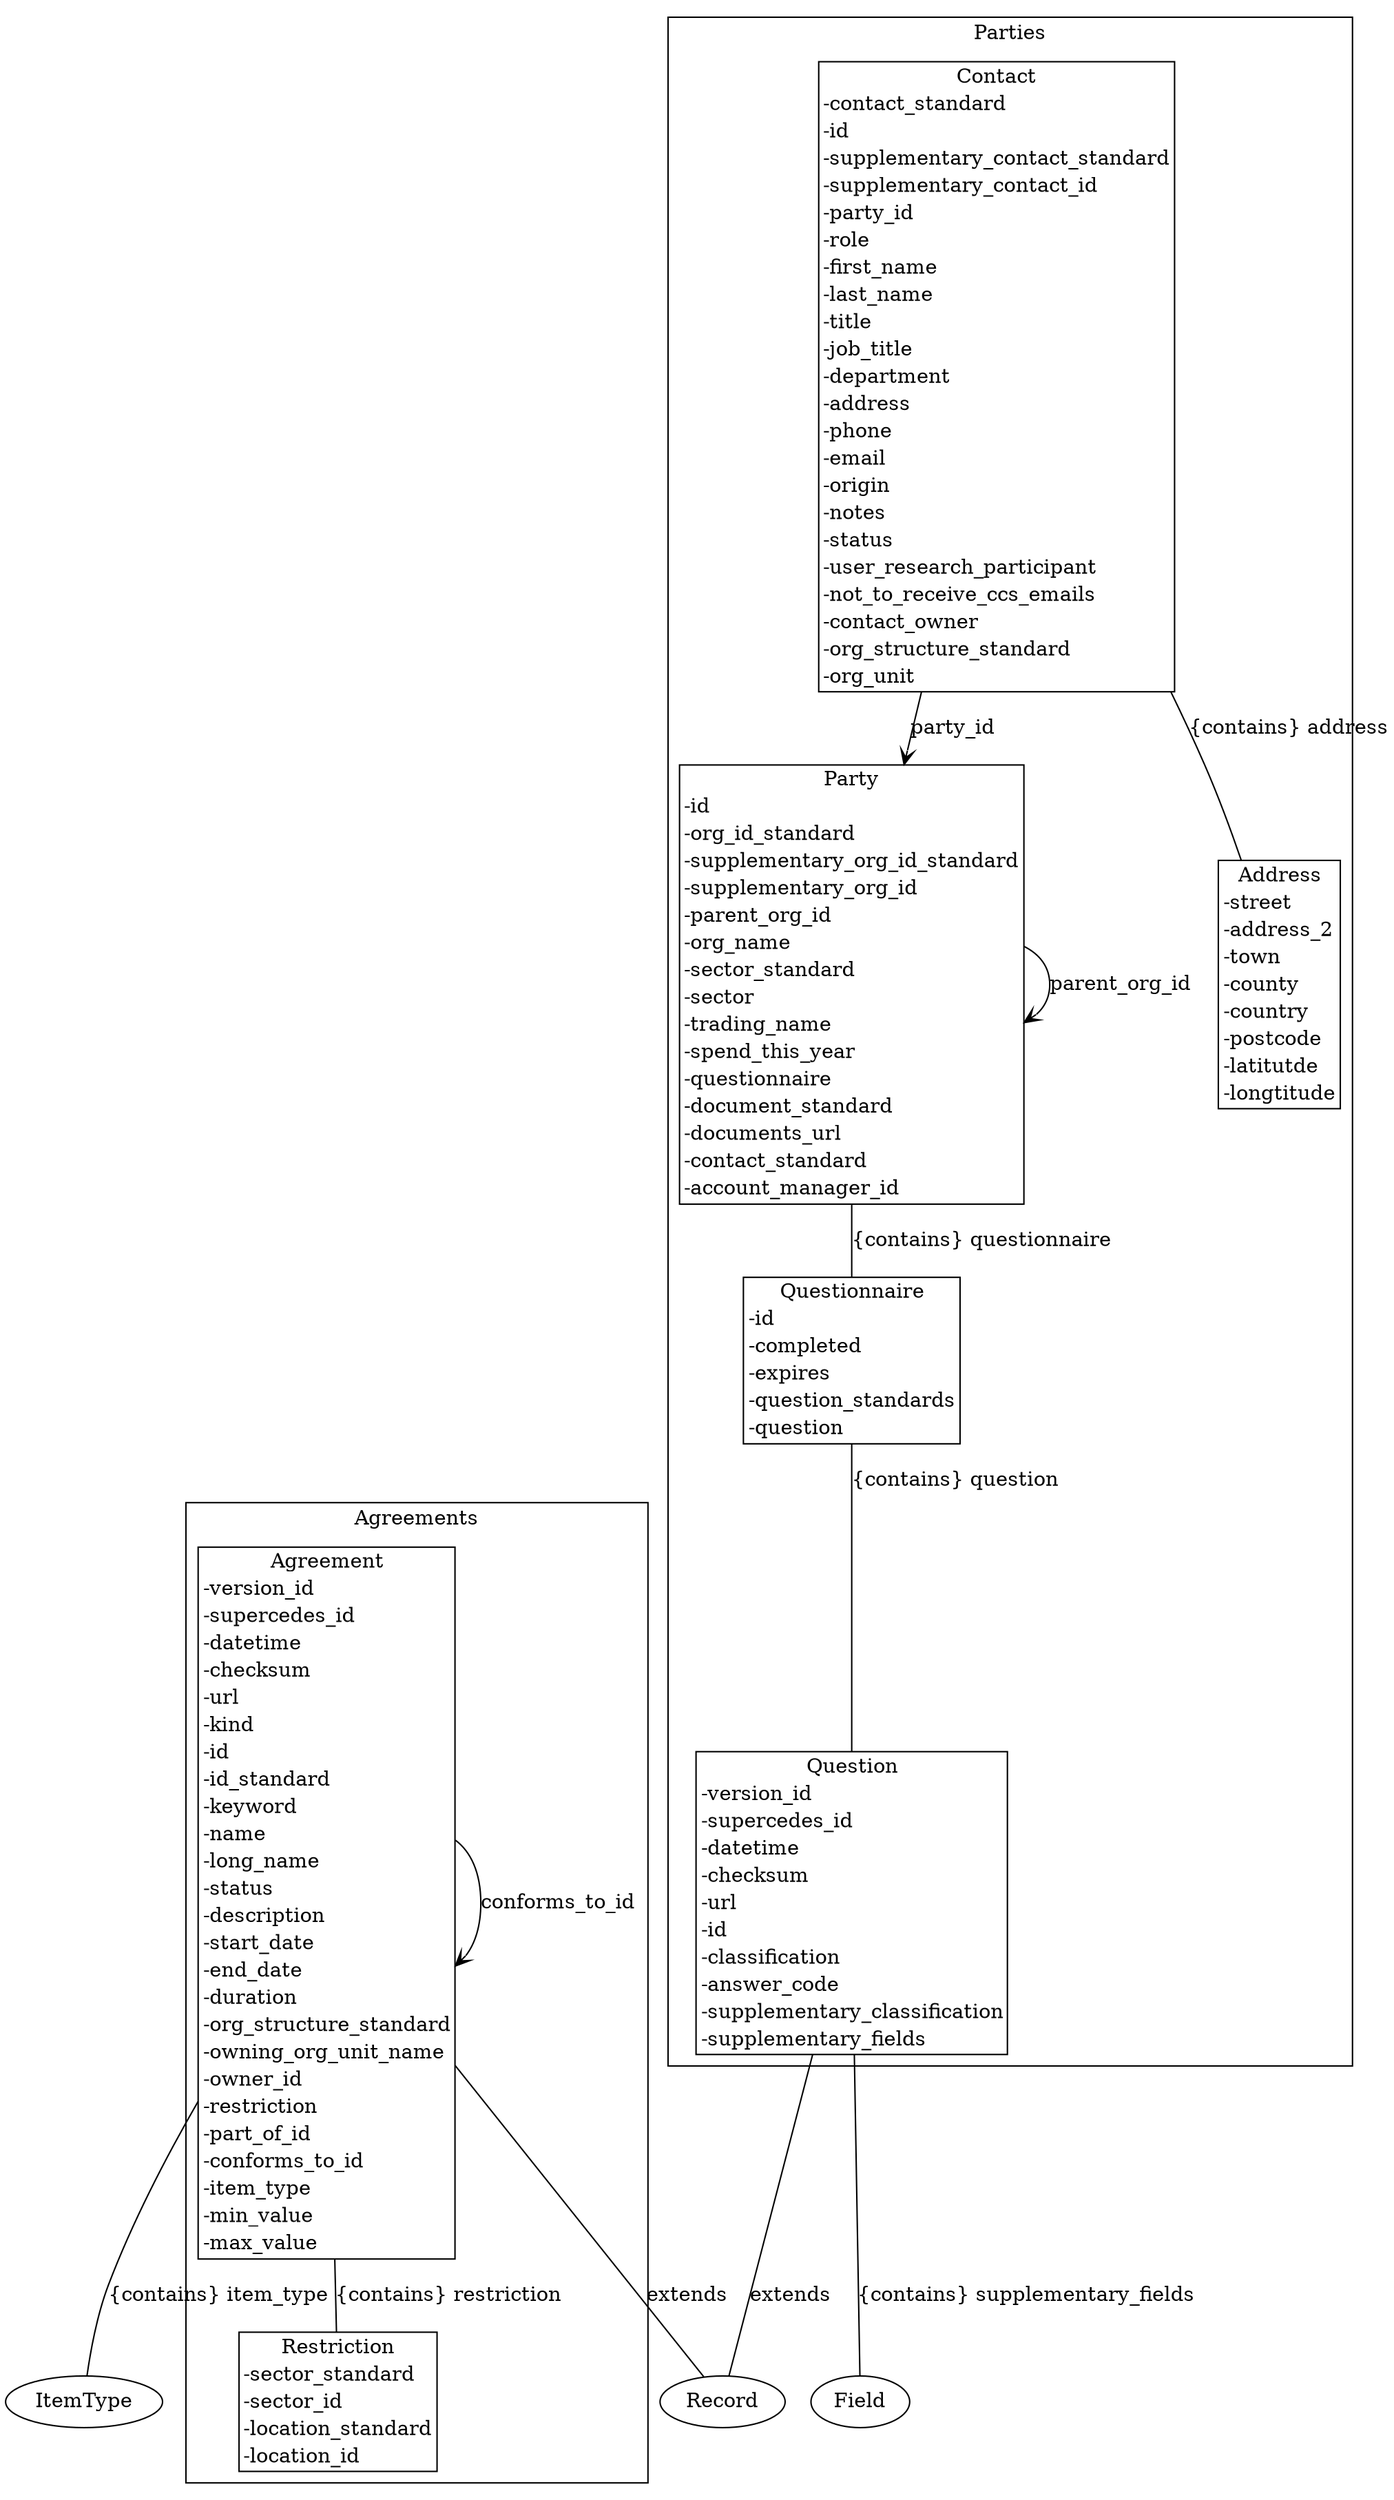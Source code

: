 strict digraph {
subgraph cluster_Agreements {
node [shape=plaintext margin=0];
label=Agreements;
"Restriction" [label=<<table BORDER="1" CELLBORDER="0" CELLSPACING="0"><TH><TD>Restriction</TD></TH><TR><TD ALIGN="LEFT">-sector_standard</TD></TR><TR><TD ALIGN="LEFT">-sector_id</TD></TR><TR><TD ALIGN="LEFT">-location_standard</TD></TR><TR><TD ALIGN="LEFT">-location_id</TD></TR></table>>];
"Agreement" [label=<<table BORDER="1" CELLBORDER="0" CELLSPACING="0"><TH><TD>Agreement</TD></TH><TR><TD ALIGN="LEFT">-version_id</TD></TR><TR><TD ALIGN="LEFT">-supercedes_id</TD></TR><TR><TD ALIGN="LEFT">-datetime</TD></TR><TR><TD ALIGN="LEFT">-checksum</TD></TR><TR><TD ALIGN="LEFT">-url</TD></TR><TR><TD ALIGN="LEFT">-kind</TD></TR><TR><TD ALIGN="LEFT">-id</TD></TR><TR><TD ALIGN="LEFT">-id_standard</TD></TR><TR><TD ALIGN="LEFT">-keyword</TD></TR><TR><TD ALIGN="LEFT">-name</TD></TR><TR><TD ALIGN="LEFT">-long_name</TD></TR><TR><TD ALIGN="LEFT">-status</TD></TR><TR><TD ALIGN="LEFT">-description</TD></TR><TR><TD ALIGN="LEFT">-start_date</TD></TR><TR><TD ALIGN="LEFT">-end_date</TD></TR><TR><TD ALIGN="LEFT">-duration</TD></TR><TR><TD ALIGN="LEFT">-org_structure_standard</TD></TR><TR><TD ALIGN="LEFT">-owning_org_unit_name</TD></TR><TR><TD ALIGN="LEFT">-owner_id</TD></TR><TR><TD ALIGN="LEFT">-restriction</TD></TR><TR><TD ALIGN="LEFT">-part_of_id</TD></TR><TR><TD ALIGN="LEFT">-conforms_to_id</TD></TR><TR><TD ALIGN="LEFT">-item_type</TD></TR><TR><TD ALIGN="LEFT">-min_value</TD></TR><TR><TD ALIGN="LEFT">-max_value</TD></TR></table>>];
}
subgraph cluster_Parties {
node [shape=plaintext margin=0];
label=Parties;
"Question" [label=<<table BORDER="1" CELLBORDER="0" CELLSPACING="0"><TH><TD>Question</TD></TH><TR><TD ALIGN="LEFT">-version_id</TD></TR><TR><TD ALIGN="LEFT">-supercedes_id</TD></TR><TR><TD ALIGN="LEFT">-datetime</TD></TR><TR><TD ALIGN="LEFT">-checksum</TD></TR><TR><TD ALIGN="LEFT">-url</TD></TR><TR><TD ALIGN="LEFT">-id</TD></TR><TR><TD ALIGN="LEFT">-classification</TD></TR><TR><TD ALIGN="LEFT">-answer_code</TD></TR><TR><TD ALIGN="LEFT">-supplementary_classification</TD></TR><TR><TD ALIGN="LEFT">-supplementary_fields</TD></TR></table>>];
"Questionnaire" [label=<<table BORDER="1" CELLBORDER="0" CELLSPACING="0"><TH><TD>Questionnaire</TD></TH><TR><TD ALIGN="LEFT">-id</TD></TR><TR><TD ALIGN="LEFT">-completed</TD></TR><TR><TD ALIGN="LEFT">-expires</TD></TR><TR><TD ALIGN="LEFT">-question_standards</TD></TR><TR><TD ALIGN="LEFT">-question</TD></TR></table>>];
"Party" [label=<<table BORDER="1" CELLBORDER="0" CELLSPACING="0"><TH><TD>Party</TD></TH><TR><TD ALIGN="LEFT">-id</TD></TR><TR><TD ALIGN="LEFT">-org_id_standard</TD></TR><TR><TD ALIGN="LEFT">-supplementary_org_id_standard</TD></TR><TR><TD ALIGN="LEFT">-supplementary_org_id</TD></TR><TR><TD ALIGN="LEFT">-parent_org_id</TD></TR><TR><TD ALIGN="LEFT">-org_name</TD></TR><TR><TD ALIGN="LEFT">-sector_standard</TD></TR><TR><TD ALIGN="LEFT">-sector</TD></TR><TR><TD ALIGN="LEFT">-trading_name</TD></TR><TR><TD ALIGN="LEFT">-spend_this_year</TD></TR><TR><TD ALIGN="LEFT">-questionnaire</TD></TR><TR><TD ALIGN="LEFT">-document_standard</TD></TR><TR><TD ALIGN="LEFT">-documents_url</TD></TR><TR><TD ALIGN="LEFT">-contact_standard</TD></TR><TR><TD ALIGN="LEFT">-account_manager_id</TD></TR></table>>];
"Address" [label=<<table BORDER="1" CELLBORDER="0" CELLSPACING="0"><TH><TD>Address</TD></TH><TR><TD ALIGN="LEFT">-street</TD></TR><TR><TD ALIGN="LEFT">-address_2</TD></TR><TR><TD ALIGN="LEFT">-town</TD></TR><TR><TD ALIGN="LEFT">-county</TD></TR><TR><TD ALIGN="LEFT">-country</TD></TR><TR><TD ALIGN="LEFT">-postcode</TD></TR><TR><TD ALIGN="LEFT">-latitutde</TD></TR><TR><TD ALIGN="LEFT">-longtitude</TD></TR></table>>];
"Contact" [label=<<table BORDER="1" CELLBORDER="0" CELLSPACING="0"><TH><TD>Contact</TD></TH><TR><TD ALIGN="LEFT">-contact_standard</TD></TR><TR><TD ALIGN="LEFT">-id</TD></TR><TR><TD ALIGN="LEFT">-supplementary_contact_standard</TD></TR><TR><TD ALIGN="LEFT">-supplementary_contact_id</TD></TR><TR><TD ALIGN="LEFT">-party_id</TD></TR><TR><TD ALIGN="LEFT">-role</TD></TR><TR><TD ALIGN="LEFT">-first_name</TD></TR><TR><TD ALIGN="LEFT">-last_name</TD></TR><TR><TD ALIGN="LEFT">-title</TD></TR><TR><TD ALIGN="LEFT">-job_title</TD></TR><TR><TD ALIGN="LEFT">-department</TD></TR><TR><TD ALIGN="LEFT">-address</TD></TR><TR><TD ALIGN="LEFT">-phone</TD></TR><TR><TD ALIGN="LEFT">-email</TD></TR><TR><TD ALIGN="LEFT">-origin</TD></TR><TR><TD ALIGN="LEFT">-notes</TD></TR><TR><TD ALIGN="LEFT">-status</TD></TR><TR><TD ALIGN="LEFT">-user_research_participant</TD></TR><TR><TD ALIGN="LEFT">-not_to_receive_ccs_emails</TD></TR><TR><TD ALIGN="LEFT">-contact_owner</TD></TR><TR><TD ALIGN="LEFT">-org_structure_standard</TD></TR><TR><TD ALIGN="LEFT">-org_unit</TD></TR></table>>];
}
"Agreement" -> "Record" [label="extends" arrowhead = "none" arrowtail = "normal" ];
"Agreement" -> "Restriction" [label="{contains} restriction" arrowhead = "none" arrowtail = "diamond" ];
"Agreement" -> "Agreement" [label="part_of_id" arrowhead = "open" arrowtail = "none" ];
"Agreement" -> "Agreement" [label="conforms_to_id" arrowhead = "open" arrowtail = "none" ];
"Agreement" -> "ItemType" [label="{contains} item_type" arrowhead = "none" arrowtail = "diamond" ];
"Question" -> "Record" [label="extends" arrowhead = "none" arrowtail = "normal" ];
"Question" -> "Field" [label="{contains} supplementary_fields" arrowhead = "none" arrowtail = "diamond" ];
"Questionnaire" -> "Question" [label="{contains} question" arrowhead = "none" arrowtail = "diamond" ];
"Party" -> "Party" [label="parent_org_id" arrowhead = "open" arrowtail = "none" ];
"Party" -> "Questionnaire" [label="{contains} questionnaire" arrowhead = "none" arrowtail = "diamond" ];
"Contact" -> "Party" [label="party_id" arrowhead = "open" arrowtail = "none" ];
"Contact" -> "Address" [label="{contains} address" arrowhead = "none" arrowtail = "diamond" ];
}
